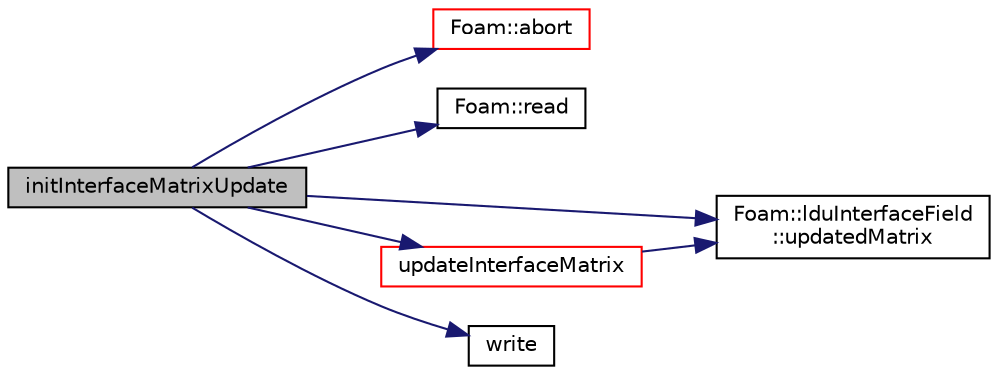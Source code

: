 digraph "initInterfaceMatrixUpdate"
{
  bgcolor="transparent";
  edge [fontname="Helvetica",fontsize="10",labelfontname="Helvetica",labelfontsize="10"];
  node [fontname="Helvetica",fontsize="10",shape=record];
  rankdir="LR";
  Node519 [label="initInterfaceMatrixUpdate",height=0.2,width=0.4,color="black", fillcolor="grey75", style="filled", fontcolor="black"];
  Node519 -> Node520 [color="midnightblue",fontsize="10",style="solid",fontname="Helvetica"];
  Node520 [label="Foam::abort",height=0.2,width=0.4,color="red",URL="$a21851.html#a447107a607d03e417307c203fa5fb44b"];
  Node519 -> Node565 [color="midnightblue",fontsize="10",style="solid",fontname="Helvetica"];
  Node565 [label="Foam::read",height=0.2,width=0.4,color="black",URL="$a21851.html#a18efc6d016047ec7c6d5150d913d8c34"];
  Node519 -> Node566 [color="midnightblue",fontsize="10",style="solid",fontname="Helvetica"];
  Node566 [label="Foam::lduInterfaceField\l::updatedMatrix",height=0.2,width=0.4,color="black",URL="$a27917.html#afe936c8ecb023df2a02ce52444387948",tooltip="Whether matrix has been updated. "];
  Node519 -> Node567 [color="midnightblue",fontsize="10",style="solid",fontname="Helvetica"];
  Node567 [label="updateInterfaceMatrix",height=0.2,width=0.4,color="red",URL="$a22833.html#a4144bb27e8739ab5a673b3da1e245e17",tooltip="Update result field based on interface functionality. "];
  Node567 -> Node566 [color="midnightblue",fontsize="10",style="solid",fontname="Helvetica"];
  Node519 -> Node569 [color="midnightblue",fontsize="10",style="solid",fontname="Helvetica"];
  Node569 [label="write",height=0.2,width=0.4,color="black",URL="$a20072.html#a8f30b3c2179b03a7acf273e9dea43342"];
}
